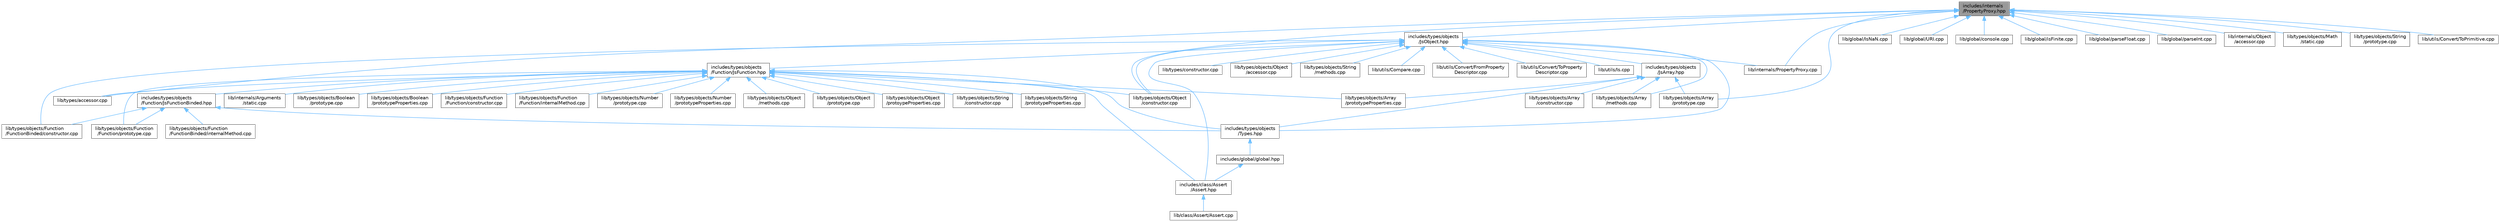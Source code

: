 digraph "includes/internals/PropertyProxy.hpp"
{
 // LATEX_PDF_SIZE
  bgcolor="transparent";
  edge [fontname=Helvetica,fontsize=10,labelfontname=Helvetica,labelfontsize=10];
  node [fontname=Helvetica,fontsize=10,shape=box,height=0.2,width=0.4];
  Node1 [id="Node000001",label="includes/internals\l/PropertyProxy.hpp",height=0.2,width=0.4,color="gray40", fillcolor="grey60", style="filled", fontcolor="black",tooltip=" "];
  Node1 -> Node2 [id="edge1_Node000001_Node000002",dir="back",color="steelblue1",style="solid",tooltip=" "];
  Node2 [id="Node000002",label="includes/types/objects\l/JsObject.hpp",height=0.2,width=0.4,color="grey40", fillcolor="white", style="filled",URL="$JsObject_8hpp.html",tooltip=" "];
  Node2 -> Node3 [id="edge2_Node000002_Node000003",dir="back",color="steelblue1",style="solid",tooltip=" "];
  Node3 [id="Node000003",label="includes/class/Assert\l/Assert.hpp",height=0.2,width=0.4,color="grey40", fillcolor="white", style="filled",URL="$Assert_8hpp.html",tooltip=" "];
  Node3 -> Node4 [id="edge3_Node000003_Node000004",dir="back",color="steelblue1",style="solid",tooltip=" "];
  Node4 [id="Node000004",label="lib/class/Assert/Assert.cpp",height=0.2,width=0.4,color="grey40", fillcolor="white", style="filled",URL="$Assert_8cpp.html",tooltip=" "];
  Node2 -> Node5 [id="edge4_Node000002_Node000005",dir="back",color="steelblue1",style="solid",tooltip=" "];
  Node5 [id="Node000005",label="includes/types/objects\l/Function/JsFunction.hpp",height=0.2,width=0.4,color="grey40", fillcolor="white", style="filled",URL="$JsFunction_8hpp.html",tooltip=" "];
  Node5 -> Node3 [id="edge5_Node000005_Node000003",dir="back",color="steelblue1",style="solid",tooltip=" "];
  Node5 -> Node6 [id="edge6_Node000005_Node000006",dir="back",color="steelblue1",style="solid",tooltip=" "];
  Node6 [id="Node000006",label="includes/types/objects\l/Function/JsFunctionBinded.hpp",height=0.2,width=0.4,color="grey40", fillcolor="white", style="filled",URL="$JsFunctionBinded_8hpp.html",tooltip=" "];
  Node6 -> Node7 [id="edge7_Node000006_Node000007",dir="back",color="steelblue1",style="solid",tooltip=" "];
  Node7 [id="Node000007",label="includes/types/objects\l/Types.hpp",height=0.2,width=0.4,color="grey40", fillcolor="white", style="filled",URL="$objects_2Types_8hpp.html",tooltip=" "];
  Node7 -> Node8 [id="edge8_Node000007_Node000008",dir="back",color="steelblue1",style="solid",tooltip=" "];
  Node8 [id="Node000008",label="includes/global/global.hpp",height=0.2,width=0.4,color="grey40", fillcolor="white", style="filled",URL="$global_8hpp.html",tooltip=" "];
  Node8 -> Node3 [id="edge9_Node000008_Node000003",dir="back",color="steelblue1",style="solid",tooltip=" "];
  Node6 -> Node9 [id="edge10_Node000006_Node000009",dir="back",color="steelblue1",style="solid",tooltip=" "];
  Node9 [id="Node000009",label="lib/types/objects/Function\l/Function/prototype.cpp",height=0.2,width=0.4,color="grey40", fillcolor="white", style="filled",URL="$Function_2Function_2prototype_8cpp.html",tooltip=" "];
  Node6 -> Node10 [id="edge11_Node000006_Node000010",dir="back",color="steelblue1",style="solid",tooltip=" "];
  Node10 [id="Node000010",label="lib/types/objects/Function\l/FunctionBinded/constructor.cpp",height=0.2,width=0.4,color="grey40", fillcolor="white", style="filled",URL="$types_2objects_2Function_2FunctionBinded_2constructor_8cpp.html",tooltip=" "];
  Node6 -> Node11 [id="edge12_Node000006_Node000011",dir="back",color="steelblue1",style="solid",tooltip=" "];
  Node11 [id="Node000011",label="lib/types/objects/Function\l/FunctionBinded/internalMethod.cpp",height=0.2,width=0.4,color="grey40", fillcolor="white", style="filled",URL="$types_2objects_2Function_2FunctionBinded_2internalMethod_8cpp.html",tooltip=" "];
  Node5 -> Node7 [id="edge13_Node000005_Node000007",dir="back",color="steelblue1",style="solid",tooltip=" "];
  Node5 -> Node12 [id="edge14_Node000005_Node000012",dir="back",color="steelblue1",style="solid",tooltip=" "];
  Node12 [id="Node000012",label="lib/internals/Arguments\l/static.cpp",height=0.2,width=0.4,color="grey40", fillcolor="white", style="filled",URL="$internals_2Arguments_2static_8cpp.html",tooltip=" "];
  Node5 -> Node13 [id="edge15_Node000005_Node000013",dir="back",color="steelblue1",style="solid",tooltip=" "];
  Node13 [id="Node000013",label="lib/types/accessor.cpp",height=0.2,width=0.4,color="grey40", fillcolor="white", style="filled",URL="$types_2accessor_8cpp.html",tooltip=" "];
  Node5 -> Node14 [id="edge16_Node000005_Node000014",dir="back",color="steelblue1",style="solid",tooltip=" "];
  Node14 [id="Node000014",label="lib/types/objects/Array\l/prototypeProperties.cpp",height=0.2,width=0.4,color="grey40", fillcolor="white", style="filled",URL="$Array_2prototypeProperties_8cpp.html",tooltip=" "];
  Node5 -> Node15 [id="edge17_Node000005_Node000015",dir="back",color="steelblue1",style="solid",tooltip=" "];
  Node15 [id="Node000015",label="lib/types/objects/Boolean\l/prototype.cpp",height=0.2,width=0.4,color="grey40", fillcolor="white", style="filled",URL="$Boolean_2prototype_8cpp.html",tooltip=" "];
  Node5 -> Node16 [id="edge18_Node000005_Node000016",dir="back",color="steelblue1",style="solid",tooltip=" "];
  Node16 [id="Node000016",label="lib/types/objects/Boolean\l/prototypeProperties.cpp",height=0.2,width=0.4,color="grey40", fillcolor="white", style="filled",URL="$Boolean_2prototypeProperties_8cpp.html",tooltip=" "];
  Node5 -> Node17 [id="edge19_Node000005_Node000017",dir="back",color="steelblue1",style="solid",tooltip=" "];
  Node17 [id="Node000017",label="lib/types/objects/Function\l/Function/constructor.cpp",height=0.2,width=0.4,color="grey40", fillcolor="white", style="filled",URL="$types_2objects_2Function_2Function_2constructor_8cpp.html",tooltip=" "];
  Node5 -> Node18 [id="edge20_Node000005_Node000018",dir="back",color="steelblue1",style="solid",tooltip=" "];
  Node18 [id="Node000018",label="lib/types/objects/Function\l/Function/internalMethod.cpp",height=0.2,width=0.4,color="grey40", fillcolor="white", style="filled",URL="$types_2objects_2Function_2Function_2internalMethod_8cpp.html",tooltip=" "];
  Node5 -> Node9 [id="edge21_Node000005_Node000009",dir="back",color="steelblue1",style="solid",tooltip=" "];
  Node5 -> Node19 [id="edge22_Node000005_Node000019",dir="back",color="steelblue1",style="solid",tooltip=" "];
  Node19 [id="Node000019",label="lib/types/objects/Number\l/prototype.cpp",height=0.2,width=0.4,color="grey40", fillcolor="white", style="filled",URL="$Number_2prototype_8cpp.html",tooltip=" "];
  Node5 -> Node20 [id="edge23_Node000005_Node000020",dir="back",color="steelblue1",style="solid",tooltip=" "];
  Node20 [id="Node000020",label="lib/types/objects/Number\l/prototypeProperties.cpp",height=0.2,width=0.4,color="grey40", fillcolor="white", style="filled",URL="$Number_2prototypeProperties_8cpp.html",tooltip=" "];
  Node5 -> Node21 [id="edge24_Node000005_Node000021",dir="back",color="steelblue1",style="solid",tooltip=" "];
  Node21 [id="Node000021",label="lib/types/objects/Object\l/constructor.cpp",height=0.2,width=0.4,color="grey40", fillcolor="white", style="filled",URL="$types_2objects_2Object_2constructor_8cpp.html",tooltip=" "];
  Node5 -> Node22 [id="edge25_Node000005_Node000022",dir="back",color="steelblue1",style="solid",tooltip=" "];
  Node22 [id="Node000022",label="lib/types/objects/Object\l/methods.cpp",height=0.2,width=0.4,color="grey40", fillcolor="white", style="filled",URL="$Object_2methods_8cpp.html",tooltip=" "];
  Node5 -> Node23 [id="edge26_Node000005_Node000023",dir="back",color="steelblue1",style="solid",tooltip=" "];
  Node23 [id="Node000023",label="lib/types/objects/Object\l/prototype.cpp",height=0.2,width=0.4,color="grey40", fillcolor="white", style="filled",URL="$Object_2prototype_8cpp.html",tooltip=" "];
  Node5 -> Node24 [id="edge27_Node000005_Node000024",dir="back",color="steelblue1",style="solid",tooltip=" "];
  Node24 [id="Node000024",label="lib/types/objects/Object\l/protoypeProperties.cpp",height=0.2,width=0.4,color="grey40", fillcolor="white", style="filled",URL="$protoypeProperties_8cpp.html",tooltip=" "];
  Node5 -> Node25 [id="edge28_Node000005_Node000025",dir="back",color="steelblue1",style="solid",tooltip=" "];
  Node25 [id="Node000025",label="lib/types/objects/String\l/constructor.cpp",height=0.2,width=0.4,color="grey40", fillcolor="white", style="filled",URL="$types_2objects_2String_2constructor_8cpp.html",tooltip=" "];
  Node5 -> Node26 [id="edge29_Node000005_Node000026",dir="back",color="steelblue1",style="solid",tooltip=" "];
  Node26 [id="Node000026",label="lib/types/objects/String\l/prototypeProperties.cpp",height=0.2,width=0.4,color="grey40", fillcolor="white", style="filled",URL="$String_2prototypeProperties_8cpp.html",tooltip=" "];
  Node2 -> Node27 [id="edge30_Node000002_Node000027",dir="back",color="steelblue1",style="solid",tooltip=" "];
  Node27 [id="Node000027",label="includes/types/objects\l/JsArray.hpp",height=0.2,width=0.4,color="grey40", fillcolor="white", style="filled",URL="$JsArray_8hpp.html",tooltip=" "];
  Node27 -> Node7 [id="edge31_Node000027_Node000007",dir="back",color="steelblue1",style="solid",tooltip=" "];
  Node27 -> Node28 [id="edge32_Node000027_Node000028",dir="back",color="steelblue1",style="solid",tooltip=" "];
  Node28 [id="Node000028",label="lib/types/objects/Array\l/constructor.cpp",height=0.2,width=0.4,color="grey40", fillcolor="white", style="filled",URL="$types_2objects_2Array_2constructor_8cpp.html",tooltip=" "];
  Node27 -> Node29 [id="edge33_Node000027_Node000029",dir="back",color="steelblue1",style="solid",tooltip=" "];
  Node29 [id="Node000029",label="lib/types/objects/Array\l/methods.cpp",height=0.2,width=0.4,color="grey40", fillcolor="white", style="filled",URL="$Array_2methods_8cpp.html",tooltip=" "];
  Node27 -> Node30 [id="edge34_Node000027_Node000030",dir="back",color="steelblue1",style="solid",tooltip=" "];
  Node30 [id="Node000030",label="lib/types/objects/Array\l/prototype.cpp",height=0.2,width=0.4,color="grey40", fillcolor="white", style="filled",URL="$Array_2prototype_8cpp.html",tooltip=" "];
  Node27 -> Node14 [id="edge35_Node000027_Node000014",dir="back",color="steelblue1",style="solid",tooltip=" "];
  Node2 -> Node7 [id="edge36_Node000002_Node000007",dir="back",color="steelblue1",style="solid",tooltip=" "];
  Node2 -> Node31 [id="edge37_Node000002_Node000031",dir="back",color="steelblue1",style="solid",tooltip=" "];
  Node31 [id="Node000031",label="lib/internals/PropertyProxy.cpp",height=0.2,width=0.4,color="grey40", fillcolor="white", style="filled",URL="$PropertyProxy_8cpp.html",tooltip=" "];
  Node2 -> Node32 [id="edge38_Node000002_Node000032",dir="back",color="steelblue1",style="solid",tooltip=" "];
  Node32 [id="Node000032",label="lib/types/constructor.cpp",height=0.2,width=0.4,color="grey40", fillcolor="white", style="filled",URL="$types_2constructor_8cpp.html",tooltip=" "];
  Node2 -> Node29 [id="edge39_Node000002_Node000029",dir="back",color="steelblue1",style="solid",tooltip=" "];
  Node2 -> Node10 [id="edge40_Node000002_Node000010",dir="back",color="steelblue1",style="solid",tooltip=" "];
  Node2 -> Node33 [id="edge41_Node000002_Node000033",dir="back",color="steelblue1",style="solid",tooltip=" "];
  Node33 [id="Node000033",label="lib/types/objects/Object\l/accessor.cpp",height=0.2,width=0.4,color="grey40", fillcolor="white", style="filled",URL="$types_2objects_2Object_2accessor_8cpp.html",tooltip=" "];
  Node2 -> Node21 [id="edge42_Node000002_Node000021",dir="back",color="steelblue1",style="solid",tooltip=" "];
  Node2 -> Node34 [id="edge43_Node000002_Node000034",dir="back",color="steelblue1",style="solid",tooltip=" "];
  Node34 [id="Node000034",label="lib/types/objects/String\l/methods.cpp",height=0.2,width=0.4,color="grey40", fillcolor="white", style="filled",URL="$String_2methods_8cpp.html",tooltip=" "];
  Node2 -> Node35 [id="edge44_Node000002_Node000035",dir="back",color="steelblue1",style="solid",tooltip=" "];
  Node35 [id="Node000035",label="lib/utils/Compare.cpp",height=0.2,width=0.4,color="grey40", fillcolor="white", style="filled",URL="$Compare_8cpp.html",tooltip=" "];
  Node2 -> Node36 [id="edge45_Node000002_Node000036",dir="back",color="steelblue1",style="solid",tooltip=" "];
  Node36 [id="Node000036",label="lib/utils/Convert/FromProperty\lDescriptor.cpp",height=0.2,width=0.4,color="grey40", fillcolor="white", style="filled",URL="$FromPropertyDescriptor_8cpp.html",tooltip=" "];
  Node2 -> Node37 [id="edge46_Node000002_Node000037",dir="back",color="steelblue1",style="solid",tooltip=" "];
  Node37 [id="Node000037",label="lib/utils/Convert/ToProperty\lDescriptor.cpp",height=0.2,width=0.4,color="grey40", fillcolor="white", style="filled",URL="$ToPropertyDescriptor_8cpp.html",tooltip=" "];
  Node2 -> Node38 [id="edge47_Node000002_Node000038",dir="back",color="steelblue1",style="solid",tooltip=" "];
  Node38 [id="Node000038",label="lib/utils/Is.cpp",height=0.2,width=0.4,color="grey40", fillcolor="white", style="filled",URL="$Is_8cpp.html",tooltip=" "];
  Node1 -> Node39 [id="edge48_Node000001_Node000039",dir="back",color="steelblue1",style="solid",tooltip=" "];
  Node39 [id="Node000039",label="lib/global/IsNaN.cpp",height=0.2,width=0.4,color="grey40", fillcolor="white", style="filled",URL="$IsNaN_8cpp.html",tooltip=" "];
  Node1 -> Node40 [id="edge49_Node000001_Node000040",dir="back",color="steelblue1",style="solid",tooltip=" "];
  Node40 [id="Node000040",label="lib/global/URI.cpp",height=0.2,width=0.4,color="grey40", fillcolor="white", style="filled",URL="$URI_8cpp.html",tooltip=" "];
  Node1 -> Node41 [id="edge50_Node000001_Node000041",dir="back",color="steelblue1",style="solid",tooltip=" "];
  Node41 [id="Node000041",label="lib/global/console.cpp",height=0.2,width=0.4,color="grey40", fillcolor="white", style="filled",URL="$console_8cpp.html",tooltip=" "];
  Node1 -> Node42 [id="edge51_Node000001_Node000042",dir="back",color="steelblue1",style="solid",tooltip=" "];
  Node42 [id="Node000042",label="lib/global/isFinite.cpp",height=0.2,width=0.4,color="grey40", fillcolor="white", style="filled",URL="$isFinite_8cpp.html",tooltip=" "];
  Node1 -> Node43 [id="edge52_Node000001_Node000043",dir="back",color="steelblue1",style="solid",tooltip=" "];
  Node43 [id="Node000043",label="lib/global/parseFloat.cpp",height=0.2,width=0.4,color="grey40", fillcolor="white", style="filled",URL="$parseFloat_8cpp.html",tooltip=" "];
  Node1 -> Node44 [id="edge53_Node000001_Node000044",dir="back",color="steelblue1",style="solid",tooltip=" "];
  Node44 [id="Node000044",label="lib/global/parseInt.cpp",height=0.2,width=0.4,color="grey40", fillcolor="white", style="filled",URL="$parseInt_8cpp.html",tooltip=" "];
  Node1 -> Node45 [id="edge54_Node000001_Node000045",dir="back",color="steelblue1",style="solid",tooltip=" "];
  Node45 [id="Node000045",label="lib/internals/Object\l/accessor.cpp",height=0.2,width=0.4,color="grey40", fillcolor="white", style="filled",URL="$internals_2Object_2accessor_8cpp.html",tooltip=" "];
  Node1 -> Node31 [id="edge55_Node000001_Node000031",dir="back",color="steelblue1",style="solid",tooltip=" "];
  Node1 -> Node13 [id="edge56_Node000001_Node000013",dir="back",color="steelblue1",style="solid",tooltip=" "];
  Node1 -> Node30 [id="edge57_Node000001_Node000030",dir="back",color="steelblue1",style="solid",tooltip=" "];
  Node1 -> Node46 [id="edge58_Node000001_Node000046",dir="back",color="steelblue1",style="solid",tooltip=" "];
  Node46 [id="Node000046",label="lib/types/objects/Math\l/static.cpp",height=0.2,width=0.4,color="grey40", fillcolor="white", style="filled",URL="$types_2objects_2Math_2static_8cpp.html",tooltip=" "];
  Node1 -> Node21 [id="edge59_Node000001_Node000021",dir="back",color="steelblue1",style="solid",tooltip=" "];
  Node1 -> Node47 [id="edge60_Node000001_Node000047",dir="back",color="steelblue1",style="solid",tooltip=" "];
  Node47 [id="Node000047",label="lib/types/objects/String\l/prototype.cpp",height=0.2,width=0.4,color="grey40", fillcolor="white", style="filled",URL="$String_2prototype_8cpp.html",tooltip=" "];
  Node1 -> Node48 [id="edge61_Node000001_Node000048",dir="back",color="steelblue1",style="solid",tooltip=" "];
  Node48 [id="Node000048",label="lib/utils/Convert/ToPrimitive.cpp",height=0.2,width=0.4,color="grey40", fillcolor="white", style="filled",URL="$ToPrimitive_8cpp.html",tooltip=" "];
}
